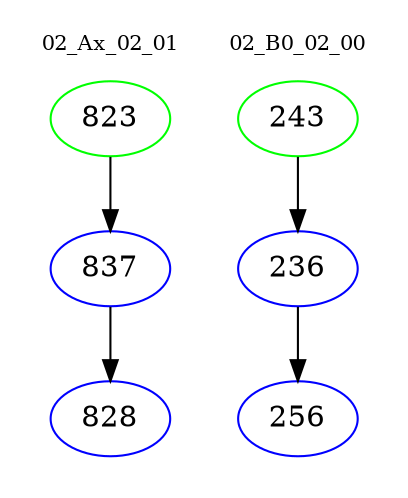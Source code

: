 digraph{
subgraph cluster_0 {
color = white
label = "02_Ax_02_01";
fontsize=10;
T0_823 [label="823", color="green"]
T0_823 -> T0_837 [color="black"]
T0_837 [label="837", color="blue"]
T0_837 -> T0_828 [color="black"]
T0_828 [label="828", color="blue"]
}
subgraph cluster_1 {
color = white
label = "02_B0_02_00";
fontsize=10;
T1_243 [label="243", color="green"]
T1_243 -> T1_236 [color="black"]
T1_236 [label="236", color="blue"]
T1_236 -> T1_256 [color="black"]
T1_256 [label="256", color="blue"]
}
}
